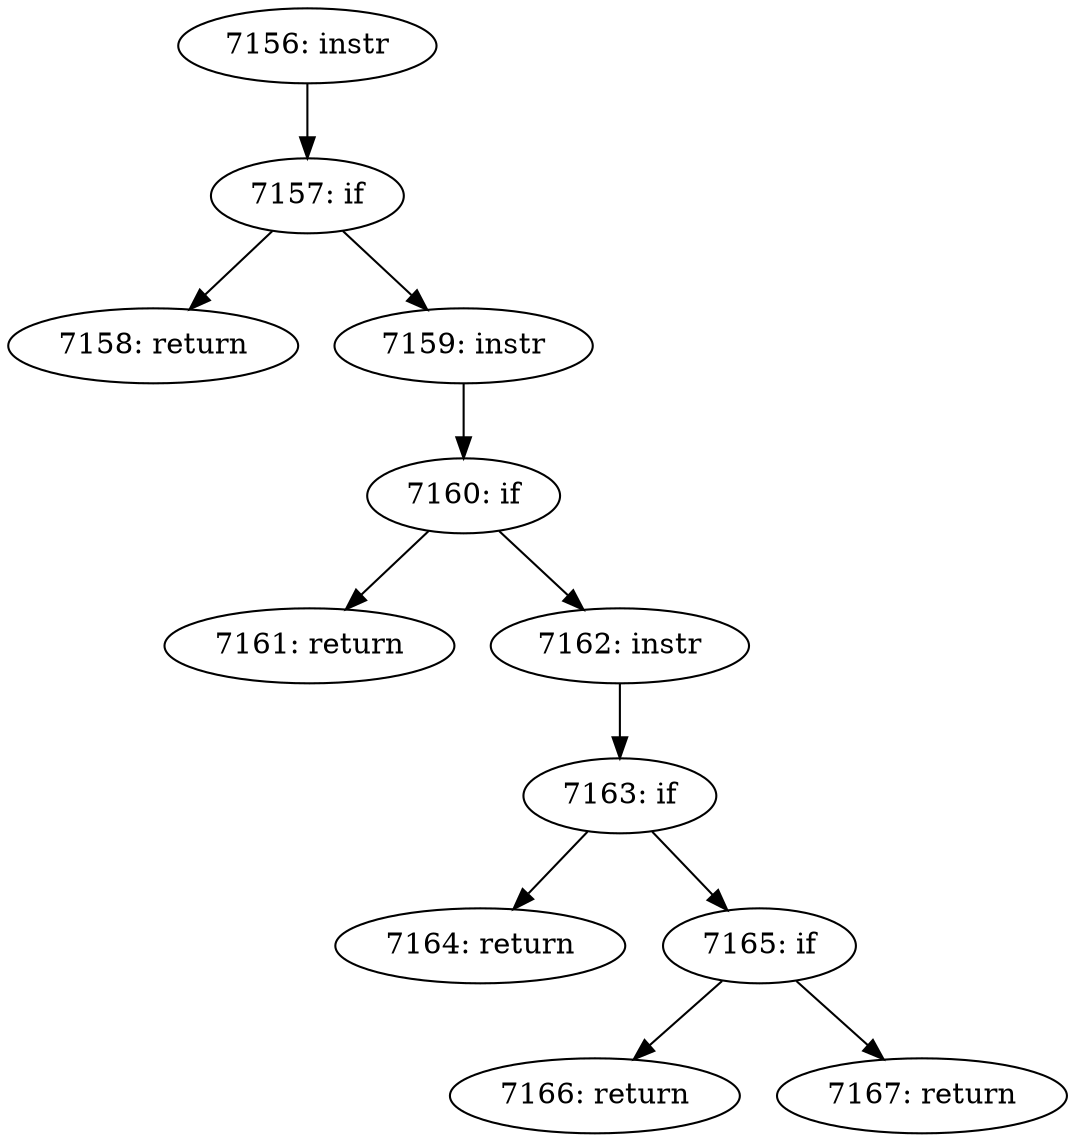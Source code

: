 digraph CFG_tcp_should_expand_sndbuf {
7156 [label="7156: instr"]
	7156 -> 7157
7157 [label="7157: if"]
	7157 -> 7158
	7157 -> 7159
7158 [label="7158: return"]
	
7159 [label="7159: instr"]
	7159 -> 7160
7160 [label="7160: if"]
	7160 -> 7161
	7160 -> 7162
7161 [label="7161: return"]
	
7162 [label="7162: instr"]
	7162 -> 7163
7163 [label="7163: if"]
	7163 -> 7164
	7163 -> 7165
7164 [label="7164: return"]
	
7165 [label="7165: if"]
	7165 -> 7166
	7165 -> 7167
7166 [label="7166: return"]
	
7167 [label="7167: return"]
	
}
